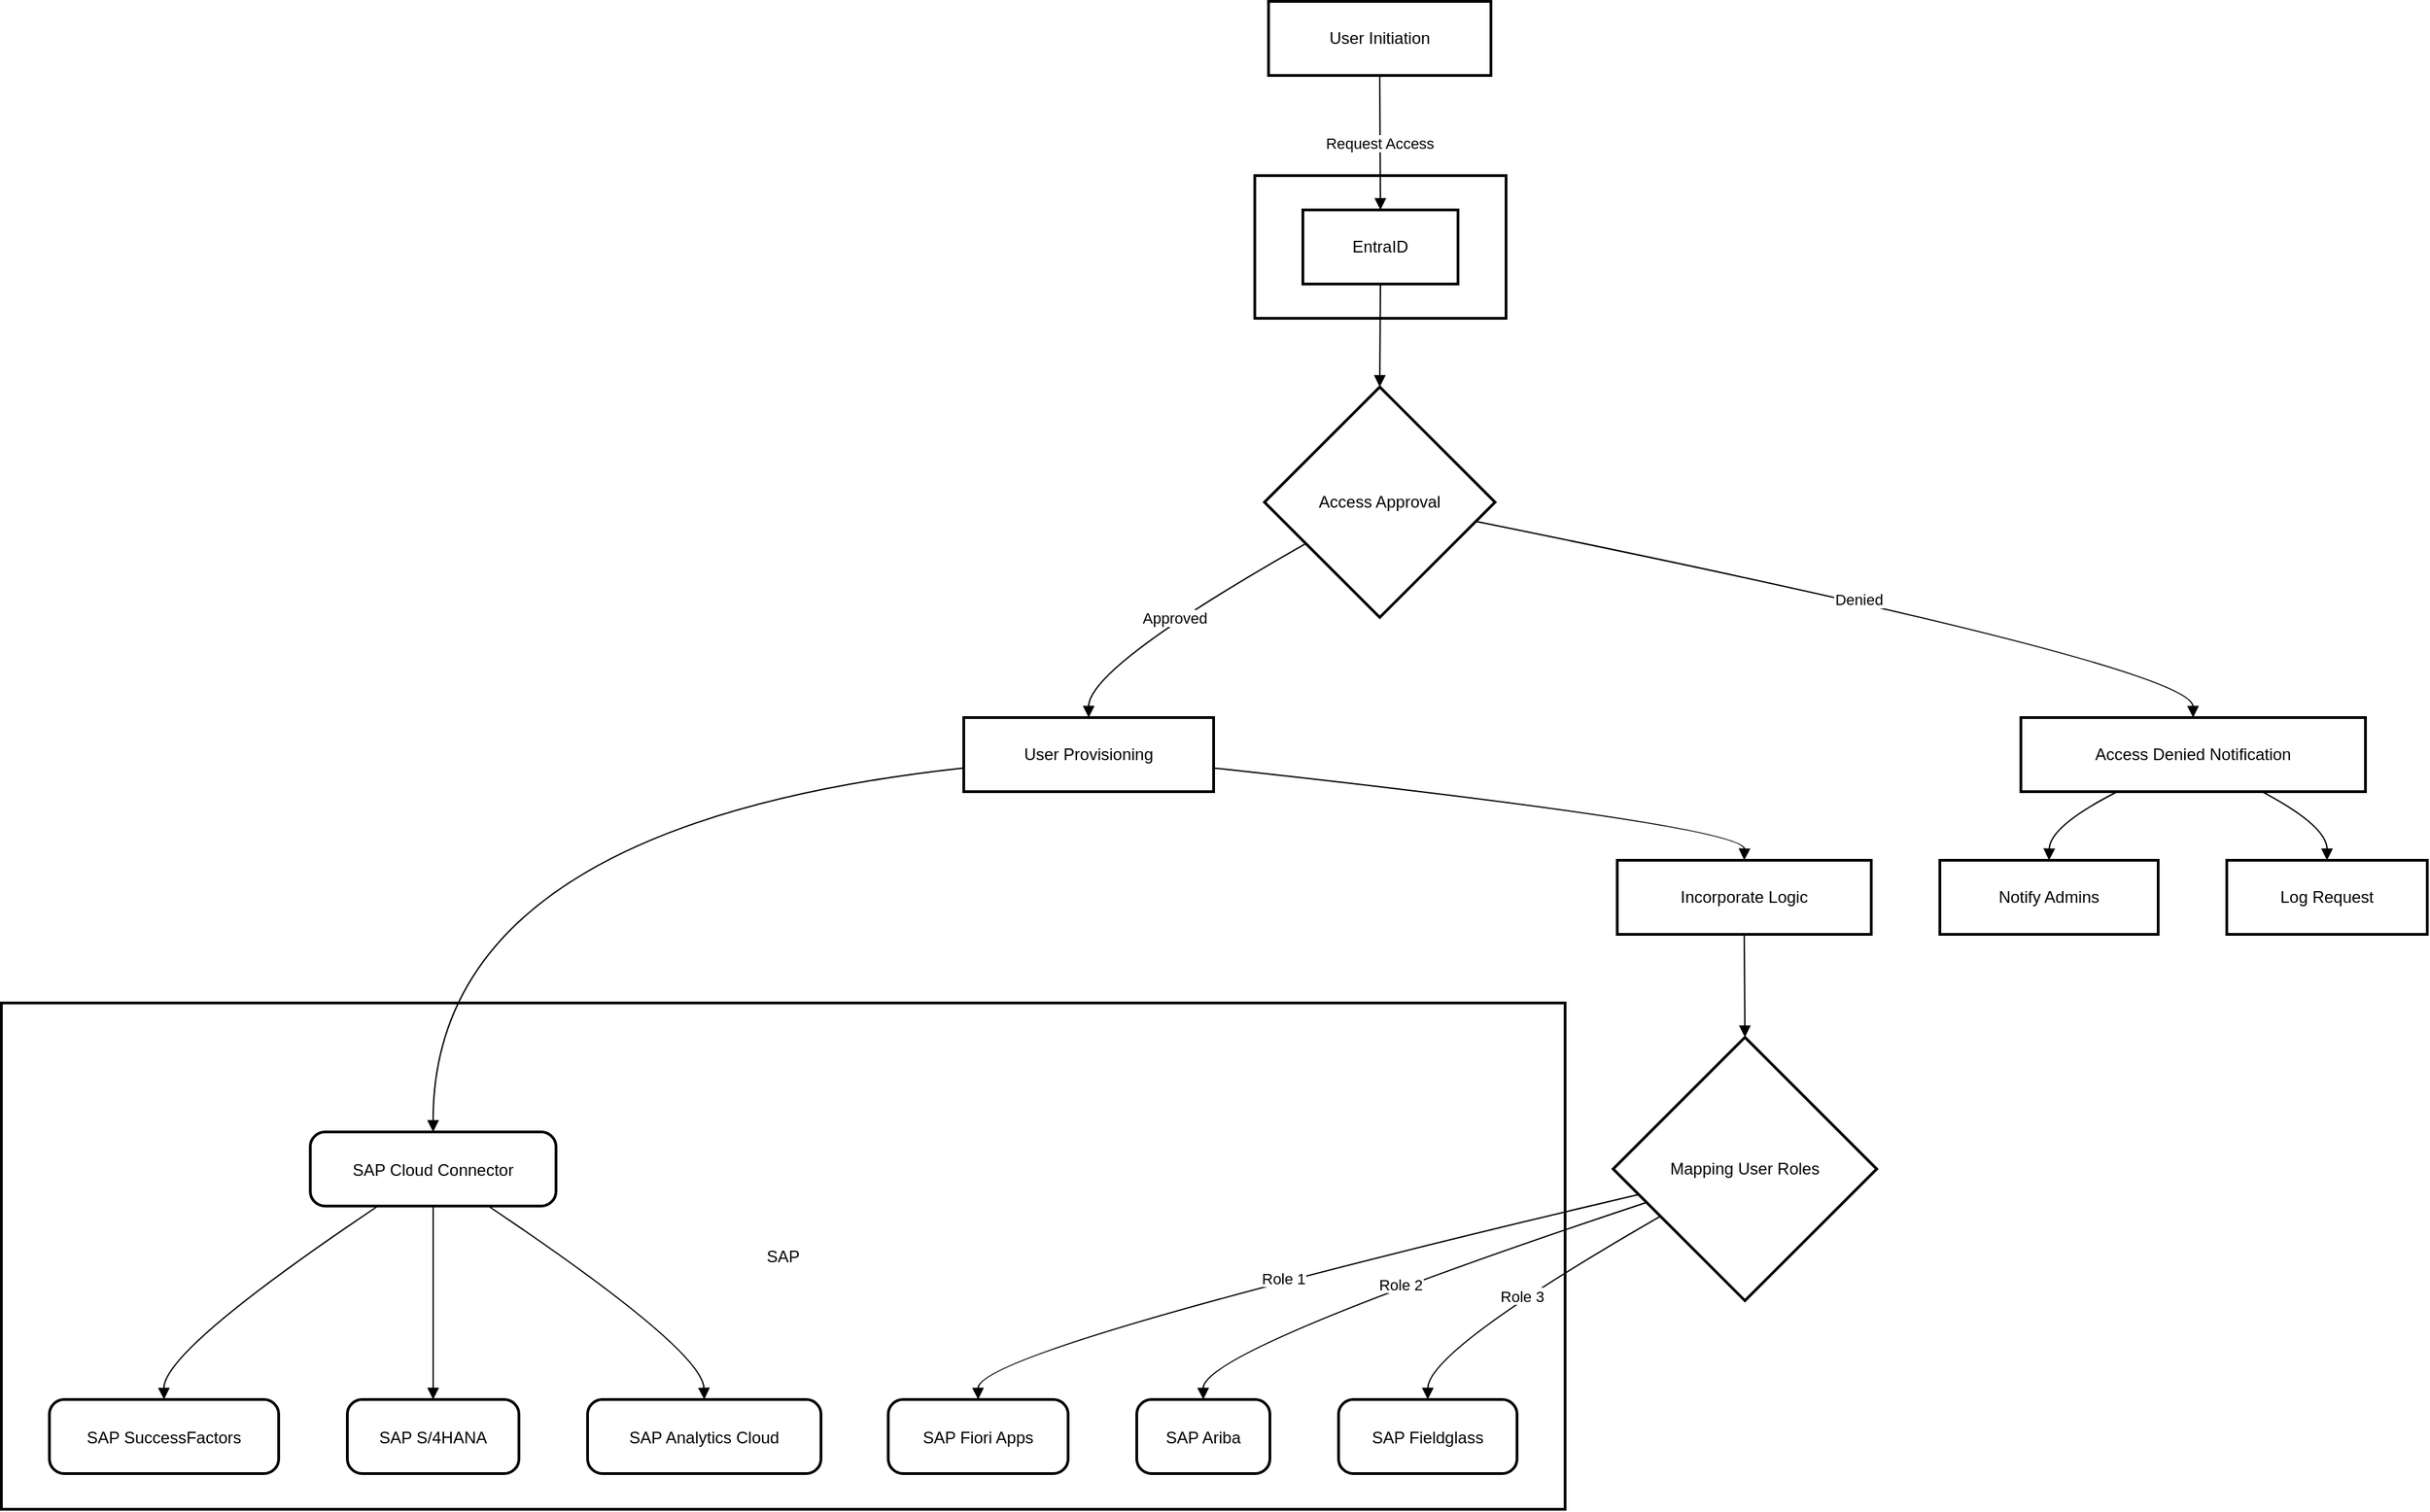<mxfile version="27.1.6">
  <diagram name="Page-1" id="57jl_7OE8-E12LBWmXaE">
    <mxGraphModel>
      <root>
        <mxCell id="0" />
        <mxCell id="1" parent="0" />
        <mxCell id="2" value="SAP" style="whiteSpace=wrap;strokeWidth=2;" vertex="1" parent="1">
          <mxGeometry x="8" y="738" width="1139" height="369" as="geometry" />
        </mxCell>
        <mxCell id="3" value="Microsoft" style="whiteSpace=wrap;strokeWidth=2;" vertex="1" parent="1">
          <mxGeometry x="921" y="135" width="183" height="104" as="geometry" />
        </mxCell>
        <mxCell id="4" value="User Initiation" style="whiteSpace=wrap;strokeWidth=2;" vertex="1" parent="1">
          <mxGeometry x="931" y="8" width="162" height="54" as="geometry" />
        </mxCell>
        <mxCell id="5" value="EntraID" style="whiteSpace=wrap;strokeWidth=2;" vertex="1" parent="1">
          <mxGeometry x="956" y="160" width="113" height="54" as="geometry" />
        </mxCell>
        <mxCell id="6" value="Access Approval" style="rhombus;strokeWidth=2;whiteSpace=wrap;" vertex="1" parent="1">
          <mxGeometry x="928" y="289" width="168" height="168" as="geometry" />
        </mxCell>
        <mxCell id="7" value="User Provisioning" style="whiteSpace=wrap;strokeWidth=2;" vertex="1" parent="1">
          <mxGeometry x="709" y="530" width="182" height="54" as="geometry" />
        </mxCell>
        <mxCell id="8" value="Access Denied Notification" style="whiteSpace=wrap;strokeWidth=2;" vertex="1" parent="1">
          <mxGeometry x="1479" y="530" width="251" height="54" as="geometry" />
        </mxCell>
        <mxCell id="9" value="SAP Cloud Connector" style="rounded=1;arcSize=20;strokeWidth=2" vertex="1" parent="1">
          <mxGeometry x="233" y="832" width="179" height="54" as="geometry" />
        </mxCell>
        <mxCell id="10" value="SAP SuccessFactors" style="rounded=1;arcSize=20;strokeWidth=2" vertex="1" parent="1">
          <mxGeometry x="43" y="1027" width="167" height="54" as="geometry" />
        </mxCell>
        <mxCell id="11" value="SAP S/4HANA" style="rounded=1;arcSize=20;strokeWidth=2" vertex="1" parent="1">
          <mxGeometry x="260" y="1027" width="125" height="54" as="geometry" />
        </mxCell>
        <mxCell id="12" value="SAP Analytics Cloud" style="rounded=1;arcSize=20;strokeWidth=2" vertex="1" parent="1">
          <mxGeometry x="435" y="1027" width="170" height="54" as="geometry" />
        </mxCell>
        <mxCell id="13" value="Incorporate Logic" style="whiteSpace=wrap;strokeWidth=2;" vertex="1" parent="1">
          <mxGeometry x="1185" y="634" width="185" height="54" as="geometry" />
        </mxCell>
        <mxCell id="14" value="Mapping User Roles" style="rhombus;strokeWidth=2;whiteSpace=wrap;" vertex="1" parent="1">
          <mxGeometry x="1182" y="763" width="192" height="192" as="geometry" />
        </mxCell>
        <mxCell id="15" value="SAP Fiori Apps" style="rounded=1;arcSize=20;strokeWidth=2" vertex="1" parent="1">
          <mxGeometry x="654" y="1027" width="131" height="54" as="geometry" />
        </mxCell>
        <mxCell id="16" value="SAP Ariba" style="rounded=1;arcSize=20;strokeWidth=2" vertex="1" parent="1">
          <mxGeometry x="835" y="1027" width="97" height="54" as="geometry" />
        </mxCell>
        <mxCell id="17" value="SAP Fieldglass" style="rounded=1;arcSize=20;strokeWidth=2" vertex="1" parent="1">
          <mxGeometry x="982" y="1027" width="130" height="54" as="geometry" />
        </mxCell>
        <mxCell id="18" value="Notify Admins" style="whiteSpace=wrap;strokeWidth=2;" vertex="1" parent="1">
          <mxGeometry x="1420" y="634" width="159" height="54" as="geometry" />
        </mxCell>
        <mxCell id="19" value="Log Request" style="whiteSpace=wrap;strokeWidth=2;" vertex="1" parent="1">
          <mxGeometry x="1629" y="634" width="146" height="54" as="geometry" />
        </mxCell>
        <mxCell id="20" value="Request Access" style="curved=1;startArrow=none;endArrow=block;exitX=0.5;exitY=1;entryX=0.5;entryY=0;" edge="1" parent="1" source="4" target="5">
          <mxGeometry relative="1" as="geometry">
            <Array as="points" />
          </mxGeometry>
        </mxCell>
        <mxCell id="21" value="" style="curved=1;startArrow=none;endArrow=block;exitX=0.5;exitY=1;entryX=0.5;entryY=0;" edge="1" parent="1" source="5" target="6">
          <mxGeometry relative="1" as="geometry">
            <Array as="points" />
          </mxGeometry>
        </mxCell>
        <mxCell id="22" value="Approved" style="curved=1;startArrow=none;endArrow=block;exitX=0;exitY=0.78;entryX=0.5;entryY=0;" edge="1" parent="1" source="6" target="7">
          <mxGeometry relative="1" as="geometry">
            <Array as="points">
              <mxPoint x="800" y="493" />
            </Array>
          </mxGeometry>
        </mxCell>
        <mxCell id="23" value="Denied" style="curved=1;startArrow=none;endArrow=block;exitX=1;exitY=0.6;entryX=0.5;entryY=0;" edge="1" parent="1" source="6" target="8">
          <mxGeometry relative="1" as="geometry">
            <Array as="points">
              <mxPoint x="1604" y="493" />
            </Array>
          </mxGeometry>
        </mxCell>
        <mxCell id="24" value="" style="curved=1;startArrow=none;endArrow=block;exitX=0;exitY=0.68;entryX=0.5;entryY=-0.01;" edge="1" parent="1" source="7" target="9">
          <mxGeometry relative="1" as="geometry">
            <Array as="points">
              <mxPoint x="322" y="609" />
            </Array>
          </mxGeometry>
        </mxCell>
        <mxCell id="25" value="" style="curved=1;startArrow=none;endArrow=block;exitX=0.28;exitY=0.99;entryX=0.5;entryY=0.01;" edge="1" parent="1" source="9" target="10">
          <mxGeometry relative="1" as="geometry">
            <Array as="points">
              <mxPoint x="126" y="991" />
            </Array>
          </mxGeometry>
        </mxCell>
        <mxCell id="26" value="" style="curved=1;startArrow=none;endArrow=block;exitX=0.5;exitY=0.99;entryX=0.5;entryY=0.01;" edge="1" parent="1" source="9" target="11">
          <mxGeometry relative="1" as="geometry">
            <Array as="points" />
          </mxGeometry>
        </mxCell>
        <mxCell id="27" value="" style="curved=1;startArrow=none;endArrow=block;exitX=0.72;exitY=0.99;entryX=0.5;entryY=0.01;" edge="1" parent="1" source="9" target="12">
          <mxGeometry relative="1" as="geometry">
            <Array as="points">
              <mxPoint x="519" y="991" />
            </Array>
          </mxGeometry>
        </mxCell>
        <mxCell id="28" value="" style="curved=1;startArrow=none;endArrow=block;exitX=1;exitY=0.68;entryX=0.5;entryY=0;" edge="1" parent="1" source="7" target="13">
          <mxGeometry relative="1" as="geometry">
            <Array as="points">
              <mxPoint x="1278" y="609" />
            </Array>
          </mxGeometry>
        </mxCell>
        <mxCell id="29" value="" style="curved=1;startArrow=none;endArrow=block;exitX=0.5;exitY=1;entryX=0.5;entryY=0;" edge="1" parent="1" source="13" target="14">
          <mxGeometry relative="1" as="geometry">
            <Array as="points" />
          </mxGeometry>
        </mxCell>
        <mxCell id="30" value="Role 1" style="curved=1;startArrow=none;endArrow=block;exitX=0;exitY=0.62;entryX=0.5;entryY=0.01;" edge="1" parent="1" source="14" target="15">
          <mxGeometry relative="1" as="geometry">
            <Array as="points">
              <mxPoint x="719" y="991" />
            </Array>
          </mxGeometry>
        </mxCell>
        <mxCell id="31" value="Role 2" style="curved=1;startArrow=none;endArrow=block;exitX=0;exitY=0.67;entryX=0.5;entryY=0.01;" edge="1" parent="1" source="14" target="16">
          <mxGeometry relative="1" as="geometry">
            <Array as="points">
              <mxPoint x="883" y="991" />
            </Array>
          </mxGeometry>
        </mxCell>
        <mxCell id="32" value="Role 3" style="curved=1;startArrow=none;endArrow=block;exitX=0;exitY=0.78;entryX=0.5;entryY=0.01;" edge="1" parent="1" source="14" target="17">
          <mxGeometry relative="1" as="geometry">
            <Array as="points">
              <mxPoint x="1047" y="991" />
            </Array>
          </mxGeometry>
        </mxCell>
        <mxCell id="33" value="" style="curved=1;startArrow=none;endArrow=block;exitX=0.28;exitY=1;entryX=0.5;entryY=0;" edge="1" parent="1" source="8" target="18">
          <mxGeometry relative="1" as="geometry">
            <Array as="points">
              <mxPoint x="1500" y="609" />
            </Array>
          </mxGeometry>
        </mxCell>
        <mxCell id="34" value="" style="curved=1;startArrow=none;endArrow=block;exitX=0.7;exitY=1;entryX=0.5;entryY=0;" edge="1" parent="1" source="8" target="19">
          <mxGeometry relative="1" as="geometry">
            <Array as="points">
              <mxPoint x="1702" y="609" />
            </Array>
          </mxGeometry>
        </mxCell>
      </root>
    </mxGraphModel>
  </diagram>
</mxfile>
